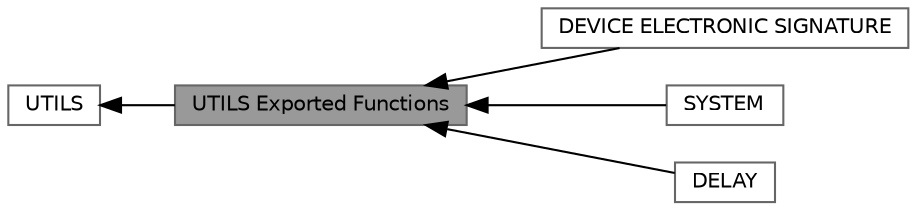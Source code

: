 digraph "UTILS Exported Functions"
{
 // LATEX_PDF_SIZE
  bgcolor="transparent";
  edge [fontname=Helvetica,fontsize=10,labelfontname=Helvetica,labelfontsize=10];
  node [fontname=Helvetica,fontsize=10,shape=box,height=0.2,width=0.4];
  rankdir=LR;
  Node3 [id="Node000003",label="DEVICE ELECTRONIC SIGNATURE",height=0.2,width=0.4,color="grey40", fillcolor="white", style="filled",URL="$group__UTILS__EF__DEVICE__ELECTRONIC__SIGNATURE.html",tooltip=" "];
  Node5 [id="Node000005",label="SYSTEM",height=0.2,width=0.4,color="grey40", fillcolor="white", style="filled",URL="$group__UTILS__EF__SYSTEM.html",tooltip=" "];
  Node2 [id="Node000002",label="UTILS",height=0.2,width=0.4,color="grey40", fillcolor="white", style="filled",URL="$group__UTILS__LL.html",tooltip=" "];
  Node4 [id="Node000004",label="DELAY",height=0.2,width=0.4,color="grey40", fillcolor="white", style="filled",URL="$group__UTILS__LL__EF__DELAY.html",tooltip=" "];
  Node1 [id="Node000001",label="UTILS Exported Functions",height=0.2,width=0.4,color="gray40", fillcolor="grey60", style="filled", fontcolor="black",tooltip=" "];
  Node2->Node1 [shape=plaintext, dir="back", style="solid"];
  Node1->Node3 [shape=plaintext, dir="back", style="solid"];
  Node1->Node4 [shape=plaintext, dir="back", style="solid"];
  Node1->Node5 [shape=plaintext, dir="back", style="solid"];
}
